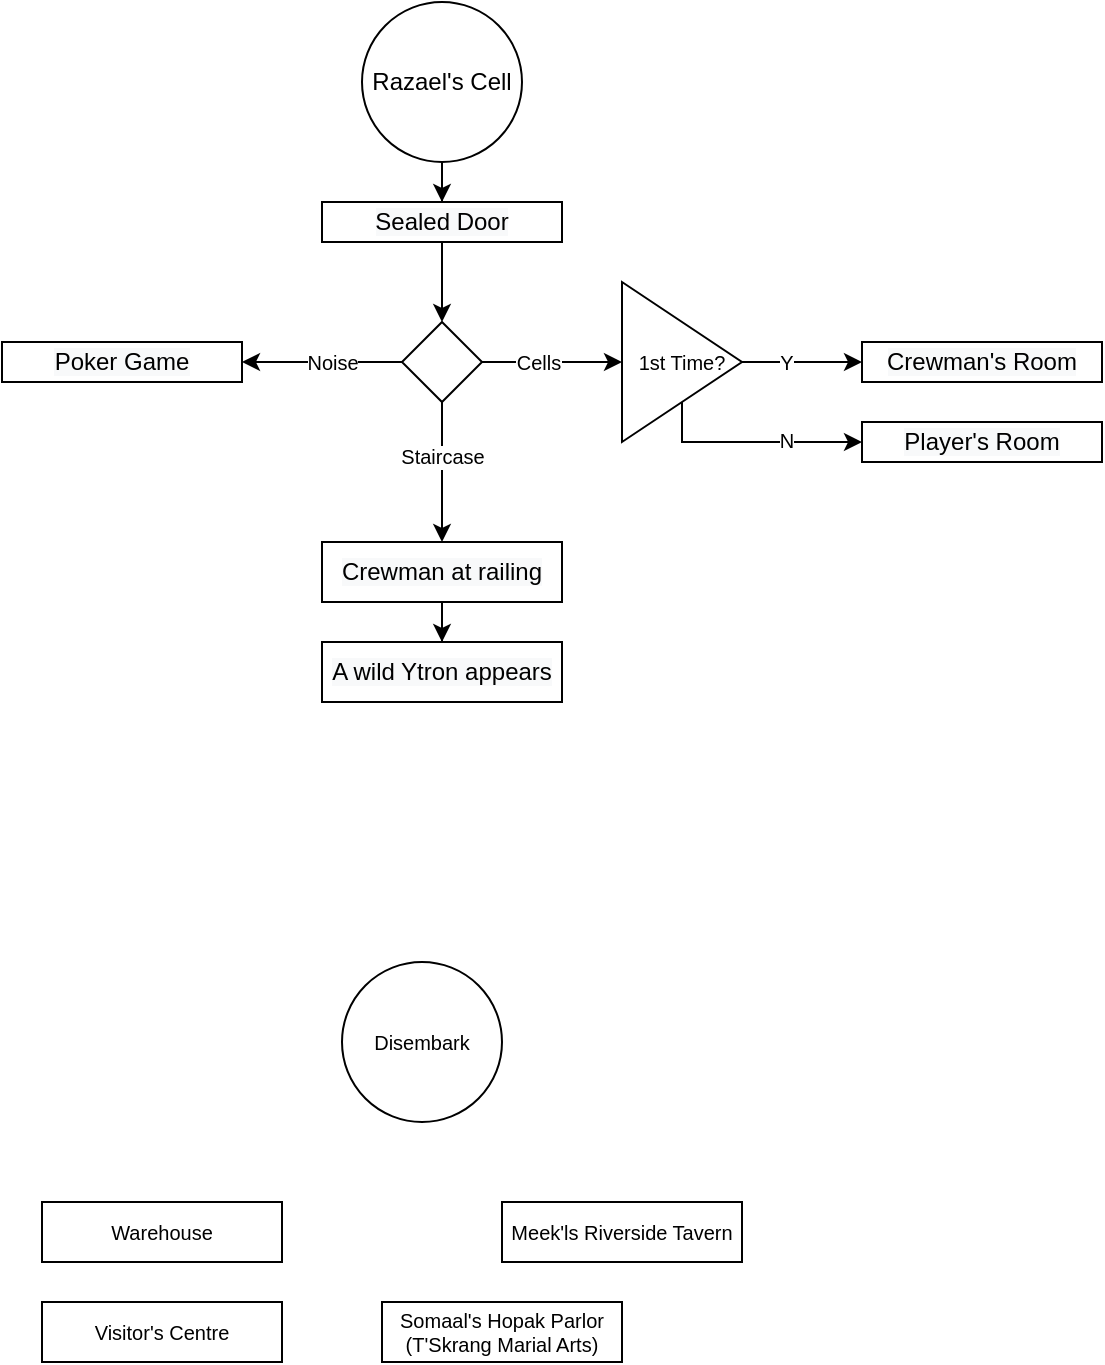 <mxfile version="20.0.3" type="github">
  <diagram id="7pocUT5MUp2oBHkSsCW3" name="Page-1">
    <mxGraphModel dx="981" dy="574" grid="1" gridSize="10" guides="1" tooltips="1" connect="1" arrows="1" fold="1" page="1" pageScale="1" pageWidth="850" pageHeight="1100" math="0" shadow="0">
      <root>
        <mxCell id="0" />
        <mxCell id="1" parent="0" />
        <mxCell id="Txm0cbsWEI-OotQcj3cM-30" style="edgeStyle=orthogonalEdgeStyle;rounded=0;orthogonalLoop=1;jettySize=auto;html=1;fontSize=10;" edge="1" parent="1" source="Txm0cbsWEI-OotQcj3cM-1" target="Txm0cbsWEI-OotQcj3cM-4">
          <mxGeometry relative="1" as="geometry" />
        </mxCell>
        <mxCell id="Txm0cbsWEI-OotQcj3cM-1" value="Razael&#39;s Cell" style="ellipse;whiteSpace=wrap;html=1;aspect=fixed;" vertex="1" parent="1">
          <mxGeometry x="370" y="50" width="80" height="80" as="geometry" />
        </mxCell>
        <mxCell id="Txm0cbsWEI-OotQcj3cM-17" style="edgeStyle=orthogonalEdgeStyle;rounded=0;orthogonalLoop=1;jettySize=auto;html=1;fontSize=10;entryX=0.5;entryY=0;entryDx=0;entryDy=0;" edge="1" parent="1" source="Txm0cbsWEI-OotQcj3cM-4" target="Txm0cbsWEI-OotQcj3cM-19">
          <mxGeometry relative="1" as="geometry">
            <mxPoint x="410" y="265" as="targetPoint" />
            <Array as="points" />
          </mxGeometry>
        </mxCell>
        <mxCell id="Txm0cbsWEI-OotQcj3cM-4" value="&lt;span style=&quot;color: rgb(0, 0, 0); font-family: Helvetica; font-size: 12px; font-style: normal; font-variant-ligatures: normal; font-variant-caps: normal; font-weight: 400; letter-spacing: normal; orphans: 2; text-align: center; text-indent: 0px; text-transform: none; widows: 2; word-spacing: 0px; -webkit-text-stroke-width: 0px; background-color: rgb(248, 249, 250); text-decoration-thickness: initial; text-decoration-style: initial; text-decoration-color: initial; float: none; display: inline !important;&quot;&gt;Sealed Door&lt;/span&gt;" style="rounded=0;whiteSpace=wrap;html=1;" vertex="1" parent="1">
          <mxGeometry x="350" y="150" width="120" height="20" as="geometry" />
        </mxCell>
        <mxCell id="Txm0cbsWEI-OotQcj3cM-29" style="edgeStyle=orthogonalEdgeStyle;rounded=0;orthogonalLoop=1;jettySize=auto;html=1;fontSize=10;" edge="1" parent="1" source="Txm0cbsWEI-OotQcj3cM-7" target="Txm0cbsWEI-OotQcj3cM-28">
          <mxGeometry relative="1" as="geometry" />
        </mxCell>
        <mxCell id="Txm0cbsWEI-OotQcj3cM-7" value="&lt;span style=&quot;color: rgb(0, 0, 0); font-family: Helvetica; font-size: 12px; font-style: normal; font-variant-ligatures: normal; font-variant-caps: normal; font-weight: 400; letter-spacing: normal; orphans: 2; text-align: center; text-indent: 0px; text-transform: none; widows: 2; word-spacing: 0px; -webkit-text-stroke-width: 0px; background-color: rgb(248, 249, 250); text-decoration-thickness: initial; text-decoration-style: initial; text-decoration-color: initial; float: none; display: inline !important;&quot;&gt;Crewman at railing&lt;/span&gt;" style="rounded=0;whiteSpace=wrap;html=1;" vertex="1" parent="1">
          <mxGeometry x="350" y="320" width="120" height="30" as="geometry" />
        </mxCell>
        <mxCell id="Txm0cbsWEI-OotQcj3cM-8" value="&lt;span style=&quot;color: rgb(0, 0, 0); font-family: Helvetica; font-size: 12px; font-style: normal; font-variant-ligatures: normal; font-variant-caps: normal; font-weight: 400; letter-spacing: normal; orphans: 2; text-align: center; text-indent: 0px; text-transform: none; widows: 2; word-spacing: 0px; -webkit-text-stroke-width: 0px; background-color: rgb(248, 249, 250); text-decoration-thickness: initial; text-decoration-style: initial; text-decoration-color: initial; float: none; display: inline !important;&quot;&gt;Player&#39;s Room&lt;/span&gt;" style="rounded=0;whiteSpace=wrap;html=1;" vertex="1" parent="1">
          <mxGeometry x="620" y="260" width="120" height="20" as="geometry" />
        </mxCell>
        <mxCell id="Txm0cbsWEI-OotQcj3cM-10" value="&lt;span style=&quot;color: rgb(0, 0, 0); font-family: Helvetica; font-size: 12px; font-style: normal; font-variant-ligatures: normal; font-variant-caps: normal; font-weight: 400; letter-spacing: normal; orphans: 2; text-align: center; text-indent: 0px; text-transform: none; widows: 2; word-spacing: 0px; -webkit-text-stroke-width: 0px; background-color: rgb(248, 249, 250); text-decoration-thickness: initial; text-decoration-style: initial; text-decoration-color: initial; float: none; display: inline !important;&quot;&gt;Crewman&#39;s Room&lt;/span&gt;" style="rounded=0;whiteSpace=wrap;html=1;" vertex="1" parent="1">
          <mxGeometry x="620" y="220" width="120" height="20" as="geometry" />
        </mxCell>
        <mxCell id="Txm0cbsWEI-OotQcj3cM-12" style="edgeStyle=orthogonalEdgeStyle;rounded=0;orthogonalLoop=1;jettySize=auto;html=1;entryX=0;entryY=0.5;entryDx=0;entryDy=0;fontSize=10;" edge="1" parent="1" source="Txm0cbsWEI-OotQcj3cM-11" target="Txm0cbsWEI-OotQcj3cM-10">
          <mxGeometry relative="1" as="geometry" />
        </mxCell>
        <mxCell id="Txm0cbsWEI-OotQcj3cM-14" value="Y" style="edgeLabel;html=1;align=center;verticalAlign=middle;resizable=0;points=[];fontSize=10;" vertex="1" connectable="0" parent="Txm0cbsWEI-OotQcj3cM-12">
          <mxGeometry x="-0.289" relative="1" as="geometry">
            <mxPoint as="offset" />
          </mxGeometry>
        </mxCell>
        <mxCell id="Txm0cbsWEI-OotQcj3cM-13" style="edgeStyle=orthogonalEdgeStyle;rounded=0;orthogonalLoop=1;jettySize=auto;html=1;entryX=0;entryY=0.5;entryDx=0;entryDy=0;fontSize=10;exitX=0.5;exitY=1;exitDx=0;exitDy=0;" edge="1" parent="1" source="Txm0cbsWEI-OotQcj3cM-11" target="Txm0cbsWEI-OotQcj3cM-8">
          <mxGeometry relative="1" as="geometry">
            <Array as="points">
              <mxPoint x="530" y="270" />
            </Array>
          </mxGeometry>
        </mxCell>
        <mxCell id="Txm0cbsWEI-OotQcj3cM-15" value="N" style="edgeLabel;html=1;align=center;verticalAlign=middle;resizable=0;points=[];fontSize=10;" vertex="1" connectable="0" parent="Txm0cbsWEI-OotQcj3cM-13">
          <mxGeometry x="0.308" y="1" relative="1" as="geometry">
            <mxPoint as="offset" />
          </mxGeometry>
        </mxCell>
        <mxCell id="Txm0cbsWEI-OotQcj3cM-11" value="&lt;font style=&quot;font-size: 10px;&quot;&gt;1st Time?&lt;/font&gt;" style="triangle;whiteSpace=wrap;html=1;" vertex="1" parent="1">
          <mxGeometry x="500" y="190" width="60" height="80" as="geometry" />
        </mxCell>
        <mxCell id="Txm0cbsWEI-OotQcj3cM-20" style="edgeStyle=orthogonalEdgeStyle;rounded=0;orthogonalLoop=1;jettySize=auto;html=1;entryX=0;entryY=0.5;entryDx=0;entryDy=0;fontSize=10;" edge="1" parent="1" source="Txm0cbsWEI-OotQcj3cM-19" target="Txm0cbsWEI-OotQcj3cM-11">
          <mxGeometry relative="1" as="geometry" />
        </mxCell>
        <mxCell id="Txm0cbsWEI-OotQcj3cM-27" value="Cells" style="edgeLabel;html=1;align=center;verticalAlign=middle;resizable=0;points=[];fontSize=10;" vertex="1" connectable="0" parent="Txm0cbsWEI-OotQcj3cM-20">
          <mxGeometry x="-0.202" relative="1" as="geometry">
            <mxPoint as="offset" />
          </mxGeometry>
        </mxCell>
        <mxCell id="Txm0cbsWEI-OotQcj3cM-21" style="edgeStyle=orthogonalEdgeStyle;rounded=0;orthogonalLoop=1;jettySize=auto;html=1;entryX=0.5;entryY=0;entryDx=0;entryDy=0;fontSize=10;" edge="1" parent="1" source="Txm0cbsWEI-OotQcj3cM-19" target="Txm0cbsWEI-OotQcj3cM-7">
          <mxGeometry relative="1" as="geometry" />
        </mxCell>
        <mxCell id="Txm0cbsWEI-OotQcj3cM-26" value="Staircase" style="edgeLabel;html=1;align=center;verticalAlign=middle;resizable=0;points=[];fontSize=10;" vertex="1" connectable="0" parent="Txm0cbsWEI-OotQcj3cM-21">
          <mxGeometry x="-0.222" relative="1" as="geometry">
            <mxPoint as="offset" />
          </mxGeometry>
        </mxCell>
        <mxCell id="Txm0cbsWEI-OotQcj3cM-24" style="edgeStyle=orthogonalEdgeStyle;rounded=0;orthogonalLoop=1;jettySize=auto;html=1;entryX=1;entryY=0.5;entryDx=0;entryDy=0;fontSize=10;" edge="1" parent="1" source="Txm0cbsWEI-OotQcj3cM-19" target="Txm0cbsWEI-OotQcj3cM-22">
          <mxGeometry relative="1" as="geometry" />
        </mxCell>
        <mxCell id="Txm0cbsWEI-OotQcj3cM-25" value="Noise" style="edgeLabel;html=1;align=center;verticalAlign=middle;resizable=0;points=[];fontSize=10;" vertex="1" connectable="0" parent="Txm0cbsWEI-OotQcj3cM-24">
          <mxGeometry x="-0.514" y="-1" relative="1" as="geometry">
            <mxPoint x="-16" y="1" as="offset" />
          </mxGeometry>
        </mxCell>
        <mxCell id="Txm0cbsWEI-OotQcj3cM-19" value="" style="rhombus;whiteSpace=wrap;html=1;fontSize=10;" vertex="1" parent="1">
          <mxGeometry x="390" y="210" width="40" height="40" as="geometry" />
        </mxCell>
        <mxCell id="Txm0cbsWEI-OotQcj3cM-22" value="&lt;span style=&quot;color: rgb(0, 0, 0); font-family: Helvetica; font-size: 12px; font-style: normal; font-variant-ligatures: normal; font-variant-caps: normal; font-weight: 400; letter-spacing: normal; orphans: 2; text-align: center; text-indent: 0px; text-transform: none; widows: 2; word-spacing: 0px; -webkit-text-stroke-width: 0px; background-color: rgb(248, 249, 250); text-decoration-thickness: initial; text-decoration-style: initial; text-decoration-color: initial; float: none; display: inline !important;&quot;&gt;Poker Game&lt;/span&gt;" style="rounded=0;whiteSpace=wrap;html=1;" vertex="1" parent="1">
          <mxGeometry x="190" y="220" width="120" height="20" as="geometry" />
        </mxCell>
        <mxCell id="Txm0cbsWEI-OotQcj3cM-28" value="&lt;span style=&quot;color: rgb(0, 0, 0); font-family: Helvetica; font-size: 12px; font-style: normal; font-variant-ligatures: normal; font-variant-caps: normal; font-weight: 400; letter-spacing: normal; orphans: 2; text-align: center; text-indent: 0px; text-transform: none; widows: 2; word-spacing: 0px; -webkit-text-stroke-width: 0px; background-color: rgb(248, 249, 250); text-decoration-thickness: initial; text-decoration-style: initial; text-decoration-color: initial; float: none; display: inline !important;&quot;&gt;A wild Ytron appears&lt;/span&gt;" style="rounded=0;whiteSpace=wrap;html=1;" vertex="1" parent="1">
          <mxGeometry x="350" y="370" width="120" height="30" as="geometry" />
        </mxCell>
        <mxCell id="Txm0cbsWEI-OotQcj3cM-31" value="Disembark" style="ellipse;whiteSpace=wrap;html=1;aspect=fixed;fontSize=10;" vertex="1" parent="1">
          <mxGeometry x="360" y="530" width="80" height="80" as="geometry" />
        </mxCell>
        <mxCell id="Txm0cbsWEI-OotQcj3cM-32" value="Warehouse" style="rounded=0;whiteSpace=wrap;html=1;fontSize=10;" vertex="1" parent="1">
          <mxGeometry x="210" y="650" width="120" height="30" as="geometry" />
        </mxCell>
        <mxCell id="Txm0cbsWEI-OotQcj3cM-33" value="Visitor&#39;s Centre" style="rounded=0;whiteSpace=wrap;html=1;fontSize=10;" vertex="1" parent="1">
          <mxGeometry x="210" y="700" width="120" height="30" as="geometry" />
        </mxCell>
        <mxCell id="Txm0cbsWEI-OotQcj3cM-34" value="Meek&#39;ls Riverside Tavern" style="rounded=0;whiteSpace=wrap;html=1;fontSize=10;" vertex="1" parent="1">
          <mxGeometry x="440" y="650" width="120" height="30" as="geometry" />
        </mxCell>
        <mxCell id="Txm0cbsWEI-OotQcj3cM-35" value="Somaal&#39;s Hopak Parlor&lt;br&gt;(T&#39;Skrang Marial Arts)" style="rounded=0;whiteSpace=wrap;html=1;fontSize=10;" vertex="1" parent="1">
          <mxGeometry x="380" y="700" width="120" height="30" as="geometry" />
        </mxCell>
      </root>
    </mxGraphModel>
  </diagram>
</mxfile>
